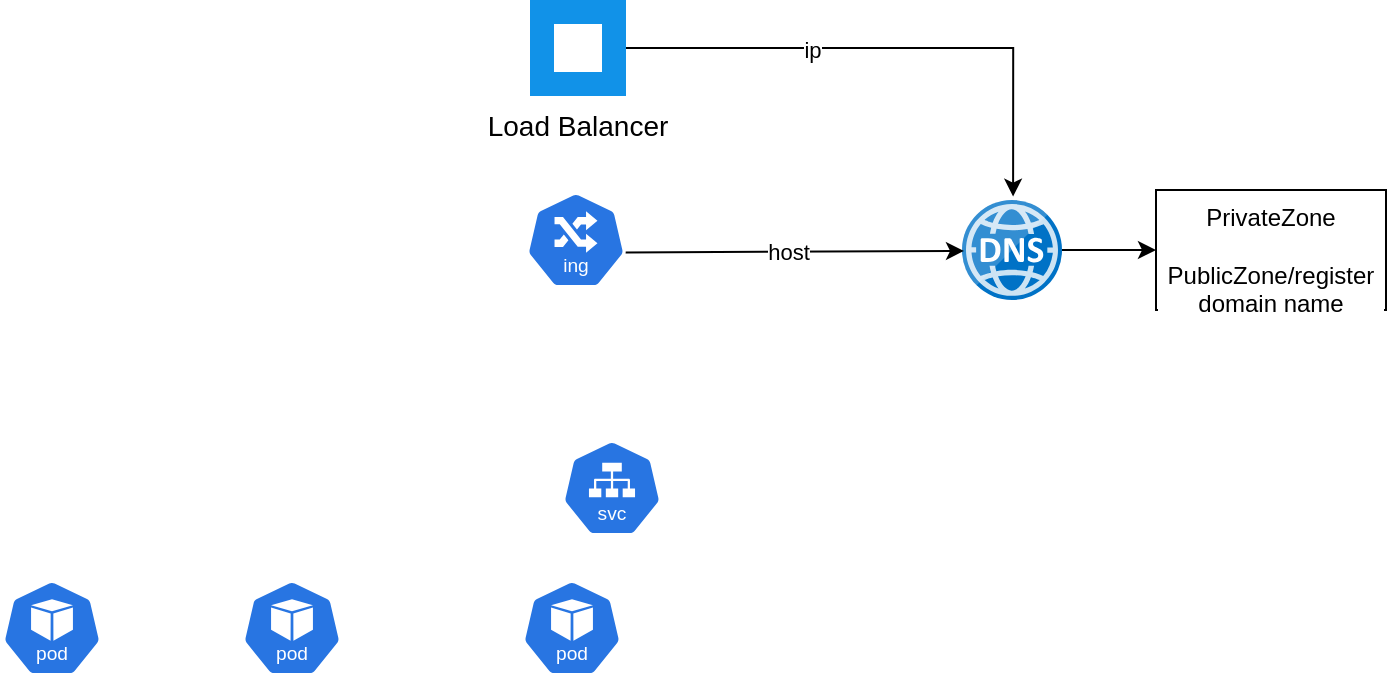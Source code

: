 <mxfile version="26.2.8">
  <diagram name="Page-1" id="M9-vWqR0a8VkDA4s0-UR">
    <mxGraphModel dx="776" dy="398" grid="1" gridSize="10" guides="1" tooltips="1" connect="1" arrows="1" fold="1" page="1" pageScale="1" pageWidth="827" pageHeight="1169" math="0" shadow="0">
      <root>
        <mxCell id="0" />
        <mxCell id="1" parent="0" />
        <mxCell id="HMCnFXwHoIg8V-Ax1Z1f-1" value="" style="aspect=fixed;sketch=0;html=1;dashed=0;whitespace=wrap;verticalLabelPosition=bottom;verticalAlign=top;fillColor=#2875E2;strokeColor=#ffffff;points=[[0.005,0.63,0],[0.1,0.2,0],[0.9,0.2,0],[0.5,0,0],[0.995,0.63,0],[0.72,0.99,0],[0.5,1,0],[0.28,0.99,0]];shape=mxgraph.kubernetes.icon2;kubernetesLabel=1;prIcon=pod" vertex="1" parent="1">
          <mxGeometry x="150" y="370" width="50" height="48" as="geometry" />
        </mxCell>
        <mxCell id="HMCnFXwHoIg8V-Ax1Z1f-2" value="" style="aspect=fixed;sketch=0;html=1;dashed=0;whitespace=wrap;verticalLabelPosition=bottom;verticalAlign=top;fillColor=#2875E2;strokeColor=#ffffff;points=[[0.005,0.63,0],[0.1,0.2,0],[0.9,0.2,0],[0.5,0,0],[0.995,0.63,0],[0.72,0.99,0],[0.5,1,0],[0.28,0.99,0]];shape=mxgraph.kubernetes.icon2;kubernetesLabel=1;prIcon=pod" vertex="1" parent="1">
          <mxGeometry x="270" y="370" width="50" height="48" as="geometry" />
        </mxCell>
        <mxCell id="HMCnFXwHoIg8V-Ax1Z1f-3" value="" style="aspect=fixed;sketch=0;html=1;dashed=0;whitespace=wrap;verticalLabelPosition=bottom;verticalAlign=top;fillColor=#2875E2;strokeColor=#ffffff;points=[[0.005,0.63,0],[0.1,0.2,0],[0.9,0.2,0],[0.5,0,0],[0.995,0.63,0],[0.72,0.99,0],[0.5,1,0],[0.28,0.99,0]];shape=mxgraph.kubernetes.icon2;kubernetesLabel=1;prIcon=pod" vertex="1" parent="1">
          <mxGeometry x="410" y="370" width="50" height="48" as="geometry" />
        </mxCell>
        <mxCell id="HMCnFXwHoIg8V-Ax1Z1f-15" value="" style="edgeStyle=orthogonalEdgeStyle;rounded=0;orthogonalLoop=1;jettySize=auto;html=1;" edge="1" parent="1" source="HMCnFXwHoIg8V-Ax1Z1f-4" target="HMCnFXwHoIg8V-Ax1Z1f-14">
          <mxGeometry relative="1" as="geometry">
            <Array as="points">
              <mxPoint x="690" y="205" />
              <mxPoint x="690" y="205" />
            </Array>
          </mxGeometry>
        </mxCell>
        <mxCell id="HMCnFXwHoIg8V-Ax1Z1f-4" value="" style="image;sketch=0;aspect=fixed;html=1;points=[];align=center;fontSize=12;image=img/lib/mscae/DNS.svg;" vertex="1" parent="1">
          <mxGeometry x="630" y="180" width="50" height="50" as="geometry" />
        </mxCell>
        <mxCell id="HMCnFXwHoIg8V-Ax1Z1f-5" value="Load Balancer" style="shape=rect;fillColor=#1192E8;aspect=fixed;resizable=0;labelPosition=center;verticalLabelPosition=bottom;align=center;verticalAlign=top;strokeColor=none;fontSize=14;" vertex="1" parent="1">
          <mxGeometry x="414" y="80" width="48" height="48" as="geometry" />
        </mxCell>
        <mxCell id="HMCnFXwHoIg8V-Ax1Z1f-6" value="" style="fillColor=#ffffff;strokeColor=none;dashed=0;outlineConnect=0;html=1;labelPosition=center;verticalLabelPosition=bottom;verticalAlign=top;part=1;movable=0;resizable=0;rotatable=0;shape=mxgraph.ibm_cloud.load-balancer--vpc" vertex="1" parent="HMCnFXwHoIg8V-Ax1Z1f-5">
          <mxGeometry width="24" height="24" relative="1" as="geometry">
            <mxPoint x="12" y="12" as="offset" />
          </mxGeometry>
        </mxCell>
        <mxCell id="HMCnFXwHoIg8V-Ax1Z1f-7" value="" style="aspect=fixed;sketch=0;html=1;dashed=0;whitespace=wrap;verticalLabelPosition=bottom;verticalAlign=top;fillColor=#2875E2;strokeColor=#ffffff;points=[[0.005,0.63,0],[0.1,0.2,0],[0.9,0.2,0],[0.5,0,0],[0.995,0.63,0],[0.72,0.99,0],[0.5,1,0],[0.28,0.99,0]];shape=mxgraph.kubernetes.icon2;kubernetesLabel=1;prIcon=svc" vertex="1" parent="1">
          <mxGeometry x="430" y="300" width="50" height="48" as="geometry" />
        </mxCell>
        <mxCell id="HMCnFXwHoIg8V-Ax1Z1f-9" style="edgeStyle=orthogonalEdgeStyle;rounded=0;orthogonalLoop=1;jettySize=auto;html=1;exitX=0.995;exitY=0.63;exitDx=0;exitDy=0;exitPerimeter=0;entryX=0.02;entryY=0.509;entryDx=0;entryDy=0;entryPerimeter=0;" edge="1" parent="1" source="HMCnFXwHoIg8V-Ax1Z1f-8" target="HMCnFXwHoIg8V-Ax1Z1f-4">
          <mxGeometry relative="1" as="geometry">
            <mxPoint x="630" y="220" as="targetPoint" />
            <Array as="points">
              <mxPoint x="462" y="205" />
            </Array>
          </mxGeometry>
        </mxCell>
        <mxCell id="HMCnFXwHoIg8V-Ax1Z1f-12" value="host" style="edgeLabel;html=1;align=center;verticalAlign=middle;resizable=0;points=[];" vertex="1" connectable="0" parent="HMCnFXwHoIg8V-Ax1Z1f-9">
          <mxGeometry x="-0.04" relative="1" as="geometry">
            <mxPoint as="offset" />
          </mxGeometry>
        </mxCell>
        <mxCell id="HMCnFXwHoIg8V-Ax1Z1f-8" value="" style="aspect=fixed;sketch=0;html=1;dashed=0;whitespace=wrap;verticalLabelPosition=bottom;verticalAlign=top;fillColor=#2875E2;strokeColor=#ffffff;points=[[0.005,0.63,0],[0.1,0.2,0],[0.9,0.2,0],[0.5,0,0],[0.995,0.63,0],[0.72,0.99,0],[0.5,1,0],[0.28,0.99,0]];shape=mxgraph.kubernetes.icon2;kubernetesLabel=1;prIcon=ing" vertex="1" parent="1">
          <mxGeometry x="412" y="176" width="50" height="48" as="geometry" />
        </mxCell>
        <mxCell id="HMCnFXwHoIg8V-Ax1Z1f-11" style="edgeStyle=orthogonalEdgeStyle;rounded=0;orthogonalLoop=1;jettySize=auto;html=1;exitX=1;exitY=0.5;exitDx=0;exitDy=0;entryX=0.511;entryY=-0.034;entryDx=0;entryDy=0;entryPerimeter=0;" edge="1" parent="1" source="HMCnFXwHoIg8V-Ax1Z1f-5" target="HMCnFXwHoIg8V-Ax1Z1f-4">
          <mxGeometry relative="1" as="geometry" />
        </mxCell>
        <mxCell id="HMCnFXwHoIg8V-Ax1Z1f-13" value="ip" style="edgeLabel;html=1;align=center;verticalAlign=middle;resizable=0;points=[];" vertex="1" connectable="0" parent="HMCnFXwHoIg8V-Ax1Z1f-11">
          <mxGeometry x="-0.306" y="-1" relative="1" as="geometry">
            <mxPoint as="offset" />
          </mxGeometry>
        </mxCell>
        <mxCell id="HMCnFXwHoIg8V-Ax1Z1f-14" value="PrivateZone&lt;div&gt;&lt;br&gt;&lt;/div&gt;&lt;div&gt;PublicZone/register domain name&lt;/div&gt;" style="whiteSpace=wrap;html=1;verticalAlign=top;labelBackgroundColor=default;sketch=0;" vertex="1" parent="1">
          <mxGeometry x="727" y="175" width="115" height="60" as="geometry" />
        </mxCell>
      </root>
    </mxGraphModel>
  </diagram>
</mxfile>
